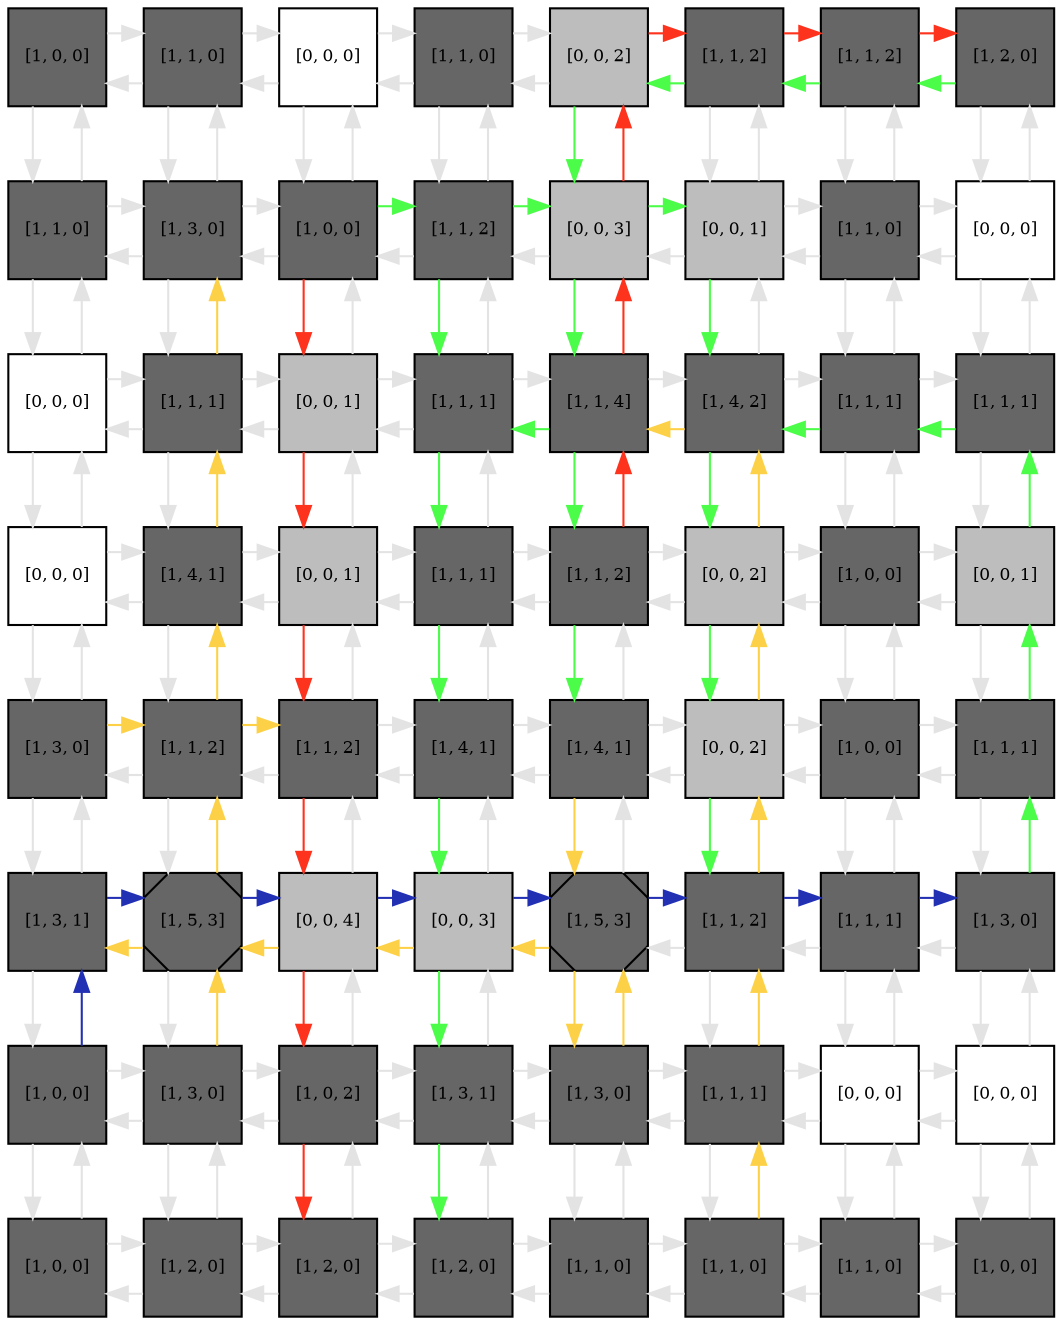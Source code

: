 digraph layout  {
rankdir=TB;
splines=ortho;
node [fixedsize=false, style=filled, width="0.6"];
edge [constraint=false];
0 [fillcolor="#666666", fontsize=8, label="[1, 0, 0]", shape=square, tooltip="name: GCR1,\nin_degree: 2,\nout_degree: 2"];
1 [fillcolor="#666666", fontsize=8, label="[1, 1, 0]", shape=square, tooltip="name:  PEPC ,\nin_degree: 3,\nout_degree: 3"];
2 [fillcolor="#FFFFFF", fontsize=8, label="[0, 0, 0]", shape=square, tooltip="name: None,\nin_degree: 3,\nout_degree: 3"];
3 [fillcolor="#666666", fontsize=8, label="[1, 1, 0]", shape=square, tooltip="name:  RCN1 ,\nin_degree: 3,\nout_degree: 3"];
4 [fillcolor="#bdbdbd", fontsize=8, label="[0, 0, 2]", shape=square, tooltip="name: None,\nin_degree: 3,\nout_degree: 3"];
5 [fillcolor="#666666", fontsize=8, label="[1, 1, 2]", shape=square, tooltip="name:  cGMP ,\nin_degree: 3,\nout_degree: 3"];
6 [fillcolor="#666666", fontsize=8, label="[1, 1, 2]", shape=square, tooltip="name:  GC ,\nin_degree: 3,\nout_degree: 3"];
7 [fillcolor="#666666", fontsize=8, label="[1, 2, 0]", shape=square, tooltip="name:  NO ,\nin_degree: 2,\nout_degree: 2"];
8 [fillcolor="#666666", fontsize=8, label="[1, 1, 0]", shape=square, tooltip="name:  ROP2 ,\nin_degree: 3,\nout_degree: 3"];
9 [fillcolor="#666666", fontsize=8, label="[1, 3, 0]", shape=square, tooltip="name:  Malate ,\nin_degree: 4,\nout_degree: 4"];
10 [fillcolor="#666666", fontsize=8, label="[1, 0, 0]", shape=square, tooltip="name:  ABA ,\nin_degree: 4,\nout_degree: 4"];
11 [fillcolor="#666666", fontsize=8, label="[1, 1, 2]", shape=square, tooltip="name:  OST1 ,\nin_degree: 4,\nout_degree: 4"];
12 [fillcolor="#bdbdbd", fontsize=8, label="[0, 0, 3]", shape=square, tooltip="name: None,\nin_degree: 4,\nout_degree: 4"];
13 [fillcolor="#bdbdbd", fontsize=8, label="[0, 0, 1]", shape=square, tooltip="name: None,\nin_degree: 4,\nout_degree: 4"];
14 [fillcolor="#666666", fontsize=8, label="[1, 1, 0]", shape=square, tooltip="name:  NIA12 ,\nin_degree: 4,\nout_degree: 4"];
15 [fillcolor="#FFFFFF", fontsize=8, label="[0, 0, 0]", shape=square, tooltip="name: None,\nin_degree: 3,\nout_degree: 3"];
16 [fillcolor="#FFFFFF", fontsize=8, label="[0, 0, 0]", shape=square, tooltip="name: None,\nin_degree: 3,\nout_degree: 3"];
17 [fillcolor="#666666", fontsize=8, label="[1, 1, 1]", shape=square, tooltip="name:  PA ,\nin_degree: 4,\nout_degree: 4"];
18 [fillcolor="#bdbdbd", fontsize=8, label="[0, 0, 1]", shape=square, tooltip="name: None,\nin_degree: 4,\nout_degree: 4"];
19 [fillcolor="#666666", fontsize=8, label="[1, 1, 1]", shape=square, tooltip="name:  PLD ,\nin_degree: 4,\nout_degree: 4"];
20 [fillcolor="#666666", fontsize=8, label="[1, 1, 4]", shape=square, tooltip="name:  InsPK ,\nin_degree: 4,\nout_degree: 4"];
21 [fillcolor="#666666", fontsize=8, label="[1, 4, 2]", shape=square, tooltip="name:  CIS ,\nin_degree: 4,\nout_degree: 4"];
22 [fillcolor="#666666", fontsize=8, label="[1, 1, 1]", shape=square, tooltip="name:  ADPRc ,\nin_degree: 4,\nout_degree: 4"];
23 [fillcolor="#666666", fontsize=8, label="[1, 1, 1]", shape=square, tooltip="name:  cADPR ,\nin_degree: 3,\nout_degree: 3"];
24 [fillcolor="#FFFFFF", fontsize=8, label="[0, 0, 0]", shape=square, tooltip="name: None,\nin_degree: 3,\nout_degree: 3"];
25 [fillcolor="#666666", fontsize=8, label="[1, 4, 1]", shape=square, tooltip="name:  Atrboh ,\nin_degree: 4,\nout_degree: 4"];
26 [fillcolor="#bdbdbd", fontsize=8, label="[0, 0, 1]", shape=square, tooltip="name: None,\nin_degree: 4,\nout_degree: 4"];
27 [fillcolor="#666666", fontsize=8, label="[1, 1, 1]", shape=square, tooltip="name:  InsP6 ,\nin_degree: 4,\nout_degree: 4"];
28 [fillcolor="#666666", fontsize=8, label="[1, 1, 2]", shape=square, tooltip="name:  NOS ,\nin_degree: 4,\nout_degree: 4"];
29 [fillcolor="#bdbdbd", fontsize=8, label="[0, 0, 2]", shape=square, tooltip="name: None,\nin_degree: 4,\nout_degree: 4"];
30 [fillcolor="#666666", fontsize=8, label="[1, 0, 0]", shape=square, tooltip="name: ERA1,\nin_degree: 4,\nout_degree: 4"];
31 [fillcolor="#bdbdbd", fontsize=8, label="[0, 0, 1]", shape=square, tooltip="name: None,\nin_degree: 3,\nout_degree: 3"];
32 [fillcolor="#666666", fontsize=8, label="[1, 3, 0]", shape=square, tooltip="name:  ABI1 ,\nin_degree: 3,\nout_degree: 3"];
33 [fillcolor="#666666", fontsize=8, label="[1, 1, 2]", shape=square, tooltip="name:  pH ,\nin_degree: 4,\nout_degree: 4"];
34 [fillcolor="#666666", fontsize=8, label="[1, 1, 2]", shape=square, tooltip="name:  ROS ,\nin_degree: 4,\nout_degree: 4"];
35 [fillcolor="#666666", fontsize=8, label="[1, 4, 1]", shape=square, tooltip="name:  CaIM ,\nin_degree: 4,\nout_degree: 4"];
36 [fillcolor="#666666", fontsize=8, label="[1, 4, 1]", shape=square, tooltip="name:  KOUT ,\nin_degree: 4,\nout_degree: 4"];
37 [fillcolor="#bdbdbd", fontsize=8, label="[0, 0, 2]", shape=square, tooltip="name: None,\nin_degree: 4,\nout_degree: 4"];
38 [fillcolor="#666666", fontsize=8, label="[1, 0, 0]", shape=square, tooltip="name:  ERA1 ,\nin_degree: 4,\nout_degree: 4"];
39 [fillcolor="#666666", fontsize=8, label="[1, 1, 1]", shape=square, tooltip="name:  ROP10 ,\nin_degree: 3,\nout_degree: 3"];
40 [fillcolor="#666666", fontsize=8, label="[1, 3, 1]", shape=square, tooltip="name:  KAP ,\nin_degree: 3,\nout_degree: 3"];
41 [fillcolor="#666666", fontsize=8, label="[1, 5, 3]", shape=Msquare, tooltip="name:  Closure ,\nin_degree: 4,\nout_degree: 4"];
42 [fillcolor="#bdbdbd", fontsize=8, label="[0, 0, 4]", shape=square, tooltip="name: None,\nin_degree: 4,\nout_degree: 4"];
43 [fillcolor="#bdbdbd", fontsize=8, label="[0, 0, 3]", shape=square, tooltip="name: None,\nin_degree: 4,\nout_degree: 4"];
44 [fillcolor="#666666", fontsize=8, label="[1, 5, 3]", shape=Msquare, tooltip="name:  Depolar ,\nin_degree: 4,\nout_degree: 4"];
45 [fillcolor="#666666", fontsize=8, label="[1, 1, 2]", shape=square, tooltip="name:  SphK ,\nin_degree: 4,\nout_degree: 4"];
46 [fillcolor="#666666", fontsize=8, label="[1, 1, 1]", shape=square, tooltip="name:  S1P ,\nin_degree: 4,\nout_degree: 4"];
47 [fillcolor="#666666", fontsize=8, label="[1, 3, 0]", shape=square, tooltip="name:  GPA1 ,\nin_degree: 3,\nout_degree: 3"];
48 [fillcolor="#666666", fontsize=8, label="[1, 0, 0]", shape=square, tooltip="name:  GCR1 ,\nin_degree: 3,\nout_degree: 3"];
49 [fillcolor="#666666", fontsize=8, label="[1, 3, 0]", shape=square, tooltip="name:  AnionEM ,\nin_degree: 4,\nout_degree: 4"];
50 [fillcolor="#666666", fontsize=8, label="[1, 0, 2]", shape=square, tooltip="name:  ABH1 ,\nin_degree: 4,\nout_degree: 4"];
51 [fillcolor="#666666", fontsize=8, label="[1, 3, 1]", shape=square, tooltip="name:  HTPase ,\nin_degree: 4,\nout_degree: 4"];
52 [fillcolor="#666666", fontsize=8, label="[1, 3, 0]", shape=square, tooltip="name:  Ca2_c ,\nin_degree: 4,\nout_degree: 4"];
53 [fillcolor="#666666", fontsize=8, label="[1, 1, 1]", shape=square, tooltip="name:  Ca2_ATPase ,\nin_degree: 4,\nout_degree: 4"];
54 [fillcolor="#FFFFFF", fontsize=8, label="[0, 0, 0]", shape=square, tooltip="name: None,\nin_degree: 4,\nout_degree: 4"];
55 [fillcolor="#FFFFFF", fontsize=8, label="[0, 0, 0]", shape=square, tooltip="name: None,\nin_degree: 3,\nout_degree: 3"];
56 [fillcolor="#666666", fontsize=8, label="[1, 0, 0]", shape=square, tooltip="name: ABH1,\nin_degree: 2,\nout_degree: 2"];
57 [fillcolor="#666666", fontsize=8, label="[1, 2, 0]", shape=square, tooltip="name:  Actin ,\nin_degree: 3,\nout_degree: 3"];
58 [fillcolor="#666666", fontsize=8, label="[1, 2, 0]", shape=square, tooltip="name:  RAC1 ,\nin_degree: 3,\nout_degree: 3"];
59 [fillcolor="#666666", fontsize=8, label="[1, 2, 0]", shape=square, tooltip="name:  PLC ,\nin_degree: 3,\nout_degree: 3"];
60 [fillcolor="#666666", fontsize=8, label="[1, 1, 0]", shape=square, tooltip="name:  KEV ,\nin_degree: 3,\nout_degree: 3"];
61 [fillcolor="#666666", fontsize=8, label="[1, 1, 0]", shape=square, tooltip="name:  InsP3 ,\nin_degree: 3,\nout_degree: 3"];
62 [fillcolor="#666666", fontsize=8, label="[1, 1, 0]", shape=square, tooltip="name:  AGB1 ,\nin_degree: 3,\nout_degree: 3"];
63 [fillcolor="#666666", fontsize=8, label="[1, 0, 0]", shape=square, tooltip="name: ABA,\nin_degree: 2,\nout_degree: 2"];
0 -> 1  [color=grey89, style="penwidth(0.1)", tooltip=" ", weight=1];
0 -> 8  [color=grey89, style="penwidth(0.1)", tooltip=" ", weight=1];
1 -> 0  [color=grey89, style="penwidth(0.1)", tooltip=" ", weight=1];
1 -> 2  [color=grey89, style="penwidth(0.1)", tooltip=" ", weight=1];
1 -> 9  [color=grey89, style="penwidth(0.1)", tooltip=" ", weight=1];
2 -> 1  [color=grey89, style="penwidth(0.1)", tooltip=" ", weight=1];
2 -> 3  [color=grey89, style="penwidth(0.1)", tooltip=" ", weight=1];
2 -> 10  [color=grey89, style="penwidth(0.1)", tooltip=" ", weight=1];
3 -> 2  [color=grey89, style="penwidth(0.1)", tooltip=" ", weight=1];
3 -> 4  [color=grey89, style="penwidth(0.1)", tooltip=" ", weight=1];
3 -> 11  [color=grey89, style="penwidth(0.1)", tooltip=" ", weight=1];
4 -> 3  [color=grey89, style="penwidth(0.1)", tooltip=" ", weight=1];
4 -> 5  [color="#FD331E", style="penwidth(0.1)", tooltip="28( NOS ) to 7( NO )", weight=1];
4 -> 12  [color="#4BFC49", style="penwidth(0.1)", tooltip="7( NO ) to 36( KOUT )", weight=1];
5 -> 4  [color="#4BFC49", style="penwidth(0.1)", tooltip="7( NO ) to 36( KOUT )", weight=1];
5 -> 6  [color="#FD331E", style="penwidth(0.1)", tooltip="28( NOS ) to 7( NO )", weight=1];
5 -> 13  [color=grey89, style="penwidth(0.1)", tooltip=" ", weight=1];
6 -> 5  [color="#4BFC49", style="penwidth(0.1)", tooltip="7( NO ) to 36( KOUT )", weight=1];
6 -> 7  [color="#FD331E", style="penwidth(0.1)", tooltip="28( NOS ) to 7( NO )", weight=1];
6 -> 14  [color=grey89, style="penwidth(0.1)", tooltip=" ", weight=1];
7 -> 6  [color="#4BFC49", style="penwidth(0.1)", tooltip="7( NO ) to 36( KOUT )", weight=1];
7 -> 15  [color=grey89, style="penwidth(0.1)", tooltip=" ", weight=1];
8 -> 0  [color=grey89, style="penwidth(0.1)", tooltip=" ", weight=1];
8 -> 9  [color=grey89, style="penwidth(0.1)", tooltip=" ", weight=1];
8 -> 16  [color=grey89, style="penwidth(0.1)", tooltip=" ", weight=1];
9 -> 1  [color=grey89, style="penwidth(0.1)", tooltip=" ", weight=1];
9 -> 8  [color=grey89, style="penwidth(0.1)", tooltip=" ", weight=1];
9 -> 10  [color=grey89, style="penwidth(0.1)", tooltip=" ", weight=1];
9 -> 17  [color=grey89, style="penwidth(0.1)", tooltip=" ", weight=1];
10 -> 2  [color=grey89, style="penwidth(0.1)", tooltip=" ", weight=1];
10 -> 9  [color=grey89, style="penwidth(0.1)", tooltip=" ", weight=1];
10 -> 11  [color="#4BFC49", style="penwidth(0.1)", tooltip="10( ABA ) to 59( PLC )", weight=1];
10 -> 18  [color="#FD331E", style="penwidth(0.1)", tooltip="10( ABA ) to 58( RAC1 )", weight=1];
11 -> 3  [color=grey89, style="penwidth(0.1)", tooltip=" ", weight=1];
11 -> 10  [color=grey89, style="penwidth(0.1)", tooltip=" ", weight=1];
11 -> 12  [color="#4BFC49", style="penwidth(0.1)", tooltip="10( ABA ) to 45( SphK )", weight=1];
11 -> 19  [color="#4BFC49", style="penwidth(0.1)", tooltip="10( ABA ) to 59( PLC )", weight=1];
12 -> 4  [color="#FD331E", style="penwidth(0.1)", tooltip="28( NOS ) to 7( NO )", weight=1];
12 -> 11  [color=grey89, style="penwidth(0.1)", tooltip=" ", weight=1];
12 -> 13  [color="#4BFC49", style="penwidth(0.1)", tooltip="10( ABA ) to 45( SphK )", weight=1];
12 -> 20  [color="#4BFC49", style="penwidth(0.1)", tooltip="7( NO ) to 36( KOUT )", weight=1];
13 -> 5  [color=grey89, style="penwidth(0.1)", tooltip=" ", weight=1];
13 -> 12  [color=grey89, style="penwidth(0.1)", tooltip=" ", weight=1];
13 -> 14  [color=grey89, style="penwidth(0.1)", tooltip=" ", weight=1];
13 -> 21  [color="#4BFC49", style="penwidth(0.1)", tooltip="10( ABA ) to 45( SphK )", weight=1];
14 -> 6  [color=grey89, style="penwidth(0.1)", tooltip=" ", weight=1];
14 -> 13  [color=grey89, style="penwidth(0.1)", tooltip=" ", weight=1];
14 -> 15  [color=grey89, style="penwidth(0.1)", tooltip=" ", weight=1];
14 -> 22  [color=grey89, style="penwidth(0.1)", tooltip=" ", weight=1];
15 -> 7  [color=grey89, style="penwidth(0.1)", tooltip=" ", weight=1];
15 -> 14  [color=grey89, style="penwidth(0.1)", tooltip=" ", weight=1];
15 -> 23  [color=grey89, style="penwidth(0.1)", tooltip=" ", weight=1];
16 -> 8  [color=grey89, style="penwidth(0.1)", tooltip=" ", weight=1];
16 -> 17  [color=grey89, style="penwidth(0.1)", tooltip=" ", weight=1];
16 -> 24  [color=grey89, style="penwidth(0.1)", tooltip=" ", weight=1];
17 -> 9  [color="#FDD147", style="penwidth(0.1)", tooltip="49( AnionEM ) to 9( Malate )", weight=1];
17 -> 16  [color=grey89, style="penwidth(0.1)", tooltip=" ", weight=1];
17 -> 18  [color=grey89, style="penwidth(0.1)", tooltip=" ", weight=1];
17 -> 25  [color=grey89, style="penwidth(0.1)", tooltip=" ", weight=1];
18 -> 10  [color=grey89, style="penwidth(0.1)", tooltip=" ", weight=1];
18 -> 17  [color=grey89, style="penwidth(0.1)", tooltip=" ", weight=1];
18 -> 19  [color=grey89, style="penwidth(0.1)", tooltip=" ", weight=1];
18 -> 26  [color="#FD331E", style="penwidth(0.1)", tooltip="10( ABA ) to 58( RAC1 )", weight=1];
19 -> 11  [color=grey89, style="penwidth(0.1)", tooltip=" ", weight=1];
19 -> 18  [color=grey89, style="penwidth(0.1)", tooltip=" ", weight=1];
19 -> 20  [color=grey89, style="penwidth(0.1)", tooltip=" ", weight=1];
19 -> 27  [color="#4BFC49", style="penwidth(0.1)", tooltip="10( ABA ) to 59( PLC )", weight=1];
20 -> 12  [color="#FD331E", style="penwidth(0.1)", tooltip="28( NOS ) to 7( NO )", weight=1];
20 -> 19  [color="#4BFC49", style="penwidth(0.1)", tooltip="47( GPA1 ) to 19( PLD )", weight=1];
20 -> 21  [color=grey89, style="penwidth(0.1)", tooltip=" ", weight=1];
20 -> 28  [color="#4BFC49", style="penwidth(0.1)", tooltip="7( NO ) to 36( KOUT )", weight=1];
21 -> 13  [color=grey89, style="penwidth(0.1)", tooltip=" ", weight=1];
21 -> 20  [color="#FDD147", style="penwidth(0.1)", tooltip="21( CIS ) to 52( Ca2_c )", weight=1];
21 -> 22  [color=grey89, style="penwidth(0.1)", tooltip=" ", weight=1];
21 -> 29  [color="#4BFC49", style="penwidth(0.1)", tooltip="10( ABA ) to 45( SphK )", weight=1];
22 -> 14  [color=grey89, style="penwidth(0.1)", tooltip=" ", weight=1];
22 -> 21  [color="#4BFC49", style="penwidth(0.1)", tooltip="47( GPA1 ) to 19( PLD )", weight=1];
22 -> 23  [color=grey89, style="penwidth(0.1)", tooltip=" ", weight=1];
22 -> 30  [color=grey89, style="penwidth(0.1)", tooltip=" ", weight=1];
23 -> 15  [color=grey89, style="penwidth(0.1)", tooltip=" ", weight=1];
23 -> 22  [color="#4BFC49", style="penwidth(0.1)", tooltip="47( GPA1 ) to 19( PLD )", weight=1];
23 -> 31  [color=grey89, style="penwidth(0.1)", tooltip=" ", weight=1];
24 -> 16  [color=grey89, style="penwidth(0.1)", tooltip=" ", weight=1];
24 -> 25  [color=grey89, style="penwidth(0.1)", tooltip=" ", weight=1];
24 -> 32  [color=grey89, style="penwidth(0.1)", tooltip=" ", weight=1];
25 -> 17  [color="#FDD147", style="penwidth(0.1)", tooltip="49( AnionEM ) to 9( Malate )", weight=1];
25 -> 24  [color=grey89, style="penwidth(0.1)", tooltip=" ", weight=1];
25 -> 26  [color=grey89, style="penwidth(0.1)", tooltip=" ", weight=1];
25 -> 33  [color=grey89, style="penwidth(0.1)", tooltip=" ", weight=1];
26 -> 18  [color=grey89, style="penwidth(0.1)", tooltip=" ", weight=1];
26 -> 25  [color=grey89, style="penwidth(0.1)", tooltip=" ", weight=1];
26 -> 27  [color=grey89, style="penwidth(0.1)", tooltip=" ", weight=1];
26 -> 34  [color="#FD331E", style="penwidth(0.1)", tooltip="10( ABA ) to 58( RAC1 )", weight=1];
27 -> 19  [color=grey89, style="penwidth(0.1)", tooltip=" ", weight=1];
27 -> 26  [color=grey89, style="penwidth(0.1)", tooltip=" ", weight=1];
27 -> 28  [color=grey89, style="penwidth(0.1)", tooltip=" ", weight=1];
27 -> 35  [color="#4BFC49", style="penwidth(0.1)", tooltip="10( ABA ) to 59( PLC )", weight=1];
28 -> 20  [color="#FD331E", style="penwidth(0.1)", tooltip="28( NOS ) to 7( NO )", weight=1];
28 -> 27  [color=grey89, style="penwidth(0.1)", tooltip=" ", weight=1];
28 -> 29  [color=grey89, style="penwidth(0.1)", tooltip=" ", weight=1];
28 -> 36  [color="#4BFC49", style="penwidth(0.1)", tooltip="7( NO ) to 36( KOUT )", weight=1];
29 -> 21  [color="#FDD147", style="penwidth(0.1)", tooltip="61( InsP3 ) to 21( CIS )", weight=1];
29 -> 28  [color=grey89, style="penwidth(0.1)", tooltip=" ", weight=1];
29 -> 30  [color=grey89, style="penwidth(0.1)", tooltip=" ", weight=1];
29 -> 37  [color="#4BFC49", style="penwidth(0.1)", tooltip="10( ABA ) to 45( SphK )", weight=1];
30 -> 22  [color=grey89, style="penwidth(0.1)", tooltip=" ", weight=1];
30 -> 29  [color=grey89, style="penwidth(0.1)", tooltip=" ", weight=1];
30 -> 31  [color=grey89, style="penwidth(0.1)", tooltip=" ", weight=1];
30 -> 38  [color=grey89, style="penwidth(0.1)", tooltip=" ", weight=1];
31 -> 23  [color="#4BFC49", style="penwidth(0.1)", tooltip="47( GPA1 ) to 19( PLD )", weight=1];
31 -> 30  [color=grey89, style="penwidth(0.1)", tooltip=" ", weight=1];
31 -> 39  [color=grey89, style="penwidth(0.1)", tooltip=" ", weight=1];
32 -> 24  [color=grey89, style="penwidth(0.1)", tooltip=" ", weight=1];
32 -> 33  [color="#FDD147", style="penwidth(0.1)", tooltip="32( ABI1 ) to 58( RAC1 )", weight=1];
32 -> 40  [color=grey89, style="penwidth(0.1)", tooltip=" ", weight=1];
33 -> 25  [color="#FDD147", style="penwidth(0.1)", tooltip="49( AnionEM ) to 9( Malate )", weight=1];
33 -> 32  [color=grey89, style="penwidth(0.1)", tooltip=" ", weight=1];
33 -> 34  [color="#FDD147", style="penwidth(0.1)", tooltip="32( ABI1 ) to 58( RAC1 )", weight=1];
33 -> 41  [color=grey89, style="penwidth(0.1)", tooltip=" ", weight=1];
34 -> 26  [color=grey89, style="penwidth(0.1)", tooltip=" ", weight=1];
34 -> 33  [color=grey89, style="penwidth(0.1)", tooltip=" ", weight=1];
34 -> 35  [color=grey89, style="penwidth(0.1)", tooltip=" ", weight=1];
34 -> 42  [color="#FD331E", style="penwidth(0.1)", tooltip="10( ABA ) to 58( RAC1 )", weight=1];
35 -> 27  [color=grey89, style="penwidth(0.1)", tooltip=" ", weight=1];
35 -> 34  [color=grey89, style="penwidth(0.1)", tooltip=" ", weight=1];
35 -> 36  [color=grey89, style="penwidth(0.1)", tooltip=" ", weight=1];
35 -> 43  [color="#4BFC49", style="penwidth(0.1)", tooltip="10( ABA ) to 59( PLC )", weight=1];
36 -> 28  [color=grey89, style="penwidth(0.1)", tooltip=" ", weight=1];
36 -> 35  [color=grey89, style="penwidth(0.1)", tooltip=" ", weight=1];
36 -> 37  [color=grey89, style="penwidth(0.1)", tooltip=" ", weight=1];
36 -> 44  [color="#FDD147", style="penwidth(0.1)", tooltip="21( CIS ) to 52( Ca2_c )", weight=1];
37 -> 29  [color="#FDD147", style="penwidth(0.1)", tooltip="61( InsP3 ) to 21( CIS )", weight=1];
37 -> 36  [color=grey89, style="penwidth(0.1)", tooltip=" ", weight=1];
37 -> 38  [color=grey89, style="penwidth(0.1)", tooltip=" ", weight=1];
37 -> 45  [color="#4BFC49", style="penwidth(0.1)", tooltip="10( ABA ) to 45( SphK )", weight=1];
38 -> 30  [color=grey89, style="penwidth(0.1)", tooltip=" ", weight=1];
38 -> 37  [color=grey89, style="penwidth(0.1)", tooltip=" ", weight=1];
38 -> 39  [color=grey89, style="penwidth(0.1)", tooltip=" ", weight=1];
38 -> 46  [color=grey89, style="penwidth(0.1)", tooltip=" ", weight=1];
39 -> 31  [color="#4BFC49", style="penwidth(0.1)", tooltip="47( GPA1 ) to 19( PLD )", weight=1];
39 -> 38  [color=grey89, style="penwidth(0.1)", tooltip=" ", weight=1];
39 -> 47  [color=grey89, style="penwidth(0.1)", tooltip=" ", weight=1];
40 -> 32  [color=grey89, style="penwidth(0.1)", tooltip=" ", weight=1];
40 -> 41  [color="#2230B3", style="penwidth(0.1)", tooltip="48( GCR1 ) to 47( GPA1 )", weight=1];
40 -> 48  [color=grey89, style="penwidth(0.1)", tooltip=" ", weight=1];
41 -> 33  [color="#FDD147", style="penwidth(0.1)", tooltip="49( AnionEM ) to 9( Malate )", weight=1];
41 -> 40  [color="#FDD147", style="penwidth(0.1)", tooltip="52( Ca2_c ) to 40( KAP )", weight=1];
41 -> 42  [color="#2230B3", style="penwidth(0.1)", tooltip="48( GCR1 ) to 47( GPA1 )", weight=1];
41 -> 49  [color=grey89, style="penwidth(0.1)", tooltip=" ", weight=1];
42 -> 34  [color=grey89, style="penwidth(0.1)", tooltip=" ", weight=1];
42 -> 41  [color="#FDD147", style="penwidth(0.1)", tooltip="52( Ca2_c ) to 40( KAP )", weight=1];
42 -> 43  [color="#2230B3", style="penwidth(0.1)", tooltip="48( GCR1 ) to 47( GPA1 )", weight=1];
42 -> 50  [color="#FD331E", style="penwidth(0.1)", tooltip="10( ABA ) to 58( RAC1 )", weight=1];
43 -> 35  [color=grey89, style="penwidth(0.1)", tooltip=" ", weight=1];
43 -> 42  [color="#FDD147", style="penwidth(0.1)", tooltip="52( Ca2_c ) to 40( KAP )", weight=1];
43 -> 44  [color="#2230B3", style="penwidth(0.1)", tooltip="48( GCR1 ) to 47( GPA1 )", weight=1];
43 -> 51  [color="#4BFC49", style="penwidth(0.1)", tooltip="10( ABA ) to 59( PLC )", weight=1];
44 -> 36  [color=grey89, style="penwidth(0.1)", tooltip=" ", weight=1];
44 -> 43  [color="#FDD147", style="penwidth(0.1)", tooltip="52( Ca2_c ) to 40( KAP )", weight=1];
44 -> 45  [color="#2230B3", style="penwidth(0.1)", tooltip="48( GCR1 ) to 47( GPA1 )", weight=1];
44 -> 52  [color="#FDD147", style="penwidth(0.1)", tooltip="21( CIS ) to 52( Ca2_c )", weight=1];
45 -> 37  [color="#FDD147", style="penwidth(0.1)", tooltip="61( InsP3 ) to 21( CIS )", weight=1];
45 -> 44  [color=grey89, style="penwidth(0.1)", tooltip=" ", weight=1];
45 -> 46  [color="#2230B3", style="penwidth(0.1)", tooltip="48( GCR1 ) to 47( GPA1 )", weight=1];
45 -> 53  [color=grey89, style="penwidth(0.1)", tooltip=" ", weight=1];
46 -> 38  [color=grey89, style="penwidth(0.1)", tooltip=" ", weight=1];
46 -> 45  [color=grey89, style="penwidth(0.1)", tooltip=" ", weight=1];
46 -> 47  [color="#2230B3", style="penwidth(0.1)", tooltip="48( GCR1 ) to 47( GPA1 )", weight=1];
46 -> 54  [color=grey89, style="penwidth(0.1)", tooltip=" ", weight=1];
47 -> 39  [color="#4BFC49", style="penwidth(0.1)", tooltip="47( GPA1 ) to 19( PLD )", weight=1];
47 -> 46  [color=grey89, style="penwidth(0.1)", tooltip=" ", weight=1];
47 -> 55  [color=grey89, style="penwidth(0.1)", tooltip=" ", weight=1];
48 -> 40  [color="#2230B3", style="penwidth(0.1)", tooltip="48( GCR1 ) to 47( GPA1 )", weight=1];
48 -> 49  [color=grey89, style="penwidth(0.1)", tooltip=" ", weight=1];
48 -> 56  [color=grey89, style="penwidth(0.1)", tooltip=" ", weight=1];
49 -> 41  [color="#FDD147", style="penwidth(0.1)", tooltip="49( AnionEM ) to 9( Malate )", weight=1];
49 -> 48  [color=grey89, style="penwidth(0.1)", tooltip=" ", weight=1];
49 -> 50  [color=grey89, style="penwidth(0.1)", tooltip=" ", weight=1];
49 -> 57  [color=grey89, style="penwidth(0.1)", tooltip=" ", weight=1];
50 -> 42  [color=grey89, style="penwidth(0.1)", tooltip=" ", weight=1];
50 -> 49  [color=grey89, style="penwidth(0.1)", tooltip=" ", weight=1];
50 -> 51  [color=grey89, style="penwidth(0.1)", tooltip=" ", weight=1];
50 -> 58  [color="#FD331E", style="penwidth(0.1)", tooltip="10( ABA ) to 58( RAC1 )", weight=1];
51 -> 43  [color=grey89, style="penwidth(0.1)", tooltip=" ", weight=1];
51 -> 50  [color=grey89, style="penwidth(0.1)", tooltip=" ", weight=1];
51 -> 52  [color=grey89, style="penwidth(0.1)", tooltip=" ", weight=1];
51 -> 59  [color="#4BFC49", style="penwidth(0.1)", tooltip="10( ABA ) to 59( PLC )", weight=1];
52 -> 44  [color="#FDD147", style="penwidth(0.1)", tooltip="52( Ca2_c ) to 40( KAP )", weight=1];
52 -> 51  [color=grey89, style="penwidth(0.1)", tooltip=" ", weight=1];
52 -> 53  [color=grey89, style="penwidth(0.1)", tooltip=" ", weight=1];
52 -> 60  [color=grey89, style="penwidth(0.1)", tooltip=" ", weight=1];
53 -> 45  [color="#FDD147", style="penwidth(0.1)", tooltip="61( InsP3 ) to 21( CIS )", weight=1];
53 -> 52  [color=grey89, style="penwidth(0.1)", tooltip=" ", weight=1];
53 -> 54  [color=grey89, style="penwidth(0.1)", tooltip=" ", weight=1];
53 -> 61  [color=grey89, style="penwidth(0.1)", tooltip=" ", weight=1];
54 -> 46  [color=grey89, style="penwidth(0.1)", tooltip=" ", weight=1];
54 -> 53  [color=grey89, style="penwidth(0.1)", tooltip=" ", weight=1];
54 -> 55  [color=grey89, style="penwidth(0.1)", tooltip=" ", weight=1];
54 -> 62  [color=grey89, style="penwidth(0.1)", tooltip=" ", weight=1];
55 -> 47  [color=grey89, style="penwidth(0.1)", tooltip=" ", weight=1];
55 -> 54  [color=grey89, style="penwidth(0.1)", tooltip=" ", weight=1];
55 -> 63  [color=grey89, style="penwidth(0.1)", tooltip=" ", weight=1];
56 -> 48  [color=grey89, style="penwidth(0.1)", tooltip=" ", weight=1];
56 -> 57  [color=grey89, style="penwidth(0.1)", tooltip=" ", weight=1];
57 -> 49  [color=grey89, style="penwidth(0.1)", tooltip=" ", weight=1];
57 -> 56  [color=grey89, style="penwidth(0.1)", tooltip=" ", weight=1];
57 -> 58  [color=grey89, style="penwidth(0.1)", tooltip=" ", weight=1];
58 -> 50  [color=grey89, style="penwidth(0.1)", tooltip=" ", weight=1];
58 -> 57  [color=grey89, style="penwidth(0.1)", tooltip=" ", weight=1];
58 -> 59  [color=grey89, style="penwidth(0.1)", tooltip=" ", weight=1];
59 -> 51  [color=grey89, style="penwidth(0.1)", tooltip=" ", weight=1];
59 -> 58  [color=grey89, style="penwidth(0.1)", tooltip=" ", weight=1];
59 -> 60  [color=grey89, style="penwidth(0.1)", tooltip=" ", weight=1];
60 -> 52  [color=grey89, style="penwidth(0.1)", tooltip=" ", weight=1];
60 -> 59  [color=grey89, style="penwidth(0.1)", tooltip=" ", weight=1];
60 -> 61  [color=grey89, style="penwidth(0.1)", tooltip=" ", weight=1];
61 -> 53  [color="#FDD147", style="penwidth(0.1)", tooltip="61( InsP3 ) to 21( CIS )", weight=1];
61 -> 60  [color=grey89, style="penwidth(0.1)", tooltip=" ", weight=1];
61 -> 62  [color=grey89, style="penwidth(0.1)", tooltip=" ", weight=1];
62 -> 54  [color=grey89, style="penwidth(0.1)", tooltip=" ", weight=1];
62 -> 61  [color=grey89, style="penwidth(0.1)", tooltip=" ", weight=1];
62 -> 63  [color=grey89, style="penwidth(0.1)", tooltip=" ", weight=1];
63 -> 55  [color=grey89, style="penwidth(0.1)", tooltip=" ", weight=1];
63 -> 62  [color=grey89, style="penwidth(0.1)", tooltip=" ", weight=1];
edge [constraint=true, style=invis];

0 -> 8 -> 16 -> 24 -> 32 -> 40 -> 48 -> 56;
1 -> 9 -> 17 -> 25 -> 33 -> 41 -> 49 -> 57;
2 -> 10 -> 18 -> 26 -> 34 -> 42 -> 50 -> 58;
3 -> 11 -> 19 -> 27 -> 35 -> 43 -> 51 -> 59;
4 -> 12 -> 20 -> 28 -> 36 -> 44 -> 52 -> 60;
5 -> 13 -> 21 -> 29 -> 37 -> 45 -> 53 -> 61;
6 -> 14 -> 22 -> 30 -> 38 -> 46 -> 54 -> 62;
7 -> 15 -> 23 -> 31 -> 39 -> 47 -> 55 -> 63;
rank = same {0 -> 1 -> 2 -> 3 -> 4 -> 5 -> 6 -> 7};
rank = same {8 -> 9 -> 10 -> 11 -> 12 -> 13 -> 14 -> 15};
rank = same {16 -> 17 -> 18 -> 19 -> 20 -> 21 -> 22 -> 23};
rank = same {24 -> 25 -> 26 -> 27 -> 28 -> 29 -> 30 -> 31};
rank = same {32 -> 33 -> 34 -> 35 -> 36 -> 37 -> 38 -> 39};
rank = same {40 -> 41 -> 42 -> 43 -> 44 -> 45 -> 46 -> 47};
rank = same {48 -> 49 -> 50 -> 51 -> 52 -> 53 -> 54 -> 55};
rank = same {56 -> 57 -> 58 -> 59 -> 60 -> 61 -> 62 -> 63};
}